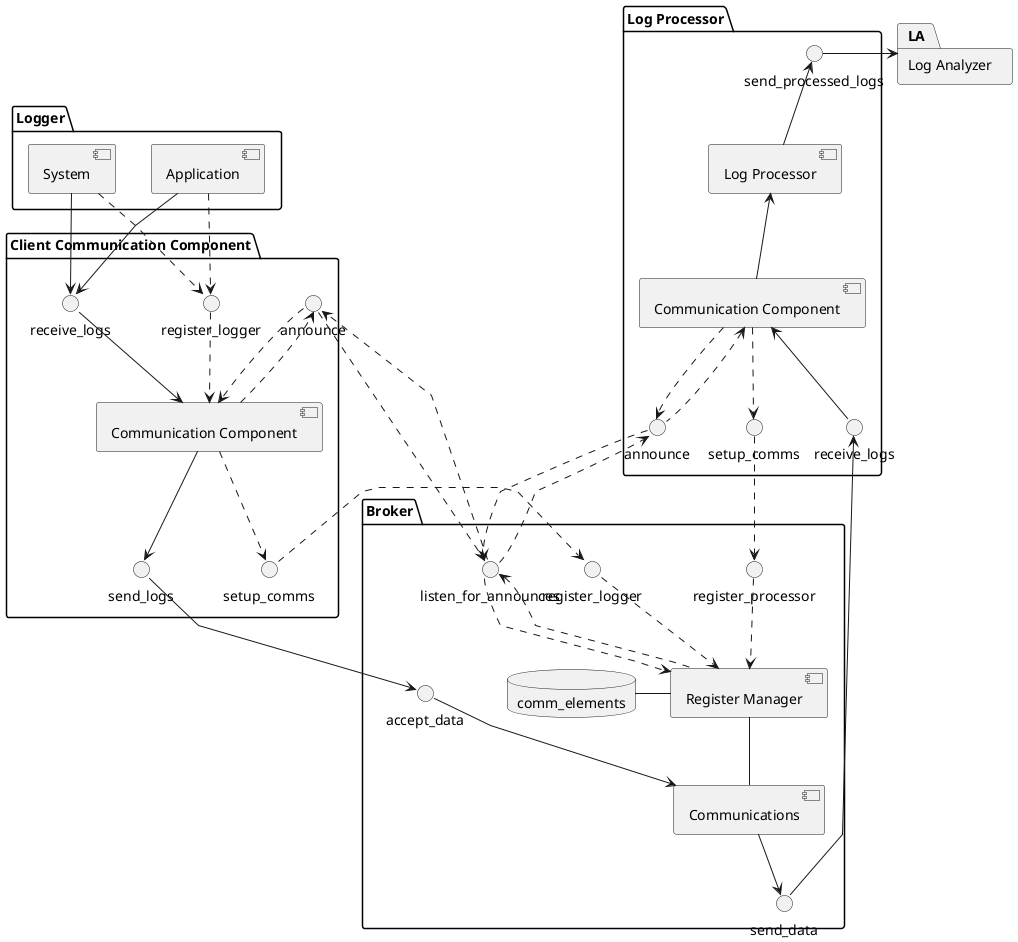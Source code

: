 @startuml

skinparam linetype polyline
'skinparam linetype ortho

skinparam defaultFontName "Fira Code Retina"

package "Logger" {

[Application]
[System]

}

package "Client Communication Component" as CCC {
interface register_logger
interface send_logs
interface setup_comms
interface announce
interface receive_logs
[Communication Component] as cc

receive_logs -down-> cc
cc --> send_logs

register_logger ..> cc
cc .down.> announce
cc <.up. announce
cc .down.> setup_comms
}

package "Broker" {
interface listen_for_announces
interface register_logger as b_register_logger
interface register_processor as b_register_processor
interface accept_data
interface send_data

[Register Manager] as rm
[Communications] as cb
database comm_elements as db

rm -- cb
rm -left- db

b_register_logger ..> rm
b_register_processor ..> rm
listen_for_announces ..> rm
listen_for_announces <.. rm

cb --> send_data
accept_data --> cb

}

package "Log Processor" as LP {

interface announce as lp_announce
interface setup_comms as lp_setup_comms
interface receive_logs as lp_receive_logs
interface "send_processed_logs" as lp_send_logs

[Communication Component] as lpcc
[Log Processor] as lp

lp_receive_logs -up-> lpcc
lpcc -up-> lp
lp -up-> lp_send_logs

lpcc ..> lp_setup_comms
lpcc ..> lp_announce
lpcc <.. lp_announce


}

package "Log Analyzer" as LA {
}

'' Configuration
[Application] ..> register_logger
[System] ..> register_logger

announce ..> listen_for_announces
listen_for_announces ..> announce
setup_comms ..> b_register_logger


lp_announce ..> listen_for_announces
listen_for_announces ..> lp_announce
lp_setup_comms ..> b_register_processor

'' Data Path: Apps to client comms
[Application] --> receive_logs
[System] --> receive_logs

'' Data Path: client comms to broker
send_logs --> accept_data

'' Data Path: broker to processors
send_data -right-> lp_receive_logs
lp_send_logs -right-> LA
@enduml